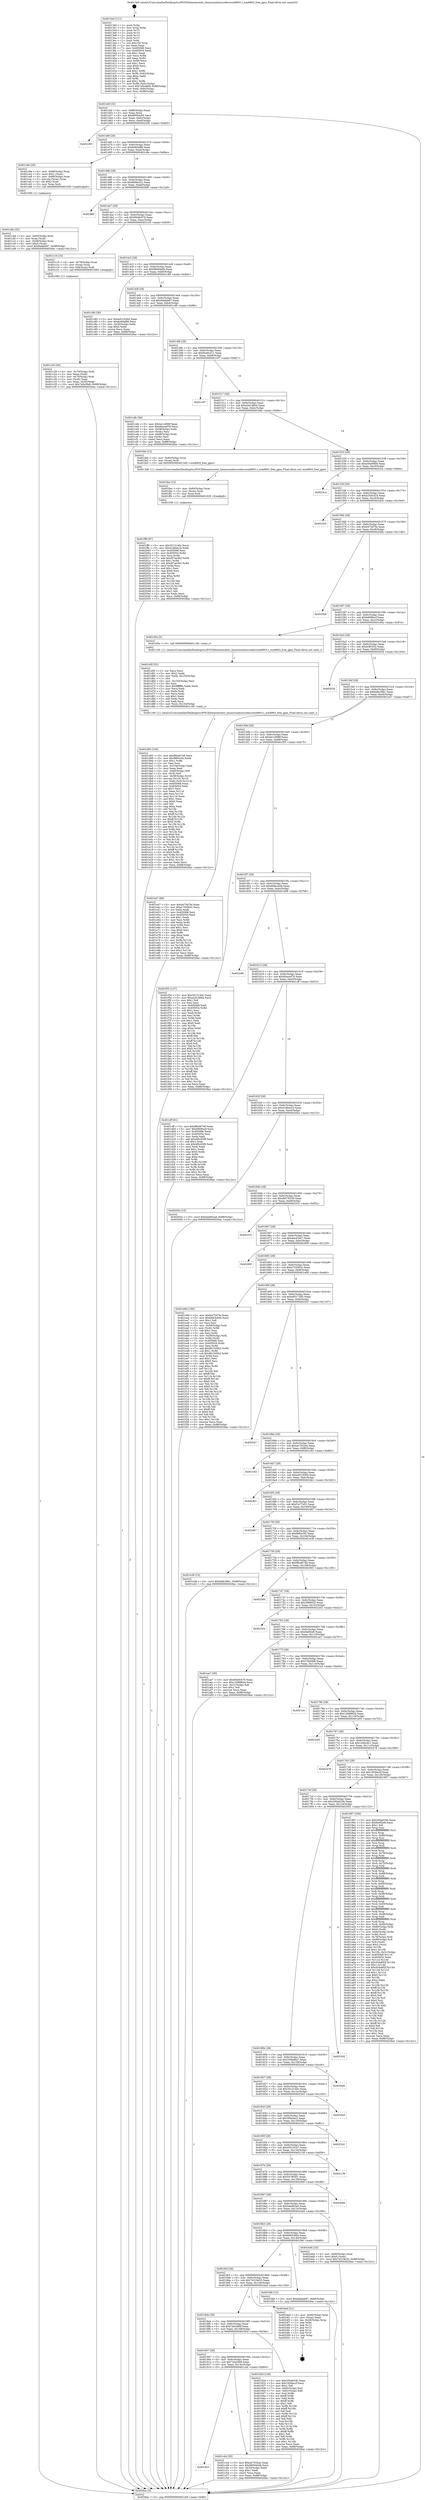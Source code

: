 digraph "0x4013e0" {
  label = "0x4013e0 (/mnt/c/Users/mathe/Desktop/tcc/POCII/binaries/extr_linuxsoundsoccodecswm8903.c_wm8903_free_gpio_Final-ollvm.out::main(0))"
  labelloc = "t"
  node[shape=record]

  Entry [label="",width=0.3,height=0.3,shape=circle,fillcolor=black,style=filled]
  "0x40144f" [label="{
     0x40144f [32]\l
     | [instrs]\l
     &nbsp;&nbsp;0x40144f \<+6\>: mov -0x88(%rbp),%eax\l
     &nbsp;&nbsp;0x401455 \<+2\>: mov %eax,%ecx\l
     &nbsp;&nbsp;0x401457 \<+6\>: sub $0x86954c65,%ecx\l
     &nbsp;&nbsp;0x40145d \<+6\>: mov %eax,-0x9c(%rbp)\l
     &nbsp;&nbsp;0x401463 \<+6\>: mov %ecx,-0xa0(%rbp)\l
     &nbsp;&nbsp;0x401469 \<+6\>: je 0000000000402295 \<main+0xeb5\>\l
  }"]
  "0x402295" [label="{
     0x402295\l
  }", style=dashed]
  "0x40146f" [label="{
     0x40146f [28]\l
     | [instrs]\l
     &nbsp;&nbsp;0x40146f \<+5\>: jmp 0000000000401474 \<main+0x94\>\l
     &nbsp;&nbsp;0x401474 \<+6\>: mov -0x9c(%rbp),%eax\l
     &nbsp;&nbsp;0x40147a \<+5\>: sub $0x8c60af88,%eax\l
     &nbsp;&nbsp;0x40147f \<+6\>: mov %eax,-0xa4(%rbp)\l
     &nbsp;&nbsp;0x401485 \<+6\>: je 0000000000401c9e \<main+0x8be\>\l
  }"]
  Exit [label="",width=0.3,height=0.3,shape=circle,fillcolor=black,style=filled,peripheries=2]
  "0x401c9e" [label="{
     0x401c9e [29]\l
     | [instrs]\l
     &nbsp;&nbsp;0x401c9e \<+4\>: mov -0x68(%rbp),%rax\l
     &nbsp;&nbsp;0x401ca2 \<+6\>: movl $0x1,(%rax)\l
     &nbsp;&nbsp;0x401ca8 \<+4\>: mov -0x68(%rbp),%rax\l
     &nbsp;&nbsp;0x401cac \<+3\>: movslq (%rax),%rax\l
     &nbsp;&nbsp;0x401caf \<+4\>: shl $0x2,%rax\l
     &nbsp;&nbsp;0x401cb3 \<+3\>: mov %rax,%rdi\l
     &nbsp;&nbsp;0x401cb6 \<+5\>: call 0000000000401050 \<malloc@plt\>\l
     | [calls]\l
     &nbsp;&nbsp;0x401050 \{1\} (unknown)\l
  }"]
  "0x40148b" [label="{
     0x40148b [28]\l
     | [instrs]\l
     &nbsp;&nbsp;0x40148b \<+5\>: jmp 0000000000401490 \<main+0xb0\>\l
     &nbsp;&nbsp;0x401490 \<+6\>: mov -0x9c(%rbp),%eax\l
     &nbsp;&nbsp;0x401496 \<+5\>: sub $0x8fd9a3c2,%eax\l
     &nbsp;&nbsp;0x40149b \<+6\>: mov %eax,-0xa8(%rbp)\l
     &nbsp;&nbsp;0x4014a1 \<+6\>: je 000000000040268f \<main+0x12af\>\l
  }"]
  "0x401ff9" [label="{
     0x401ff9 [97]\l
     | [instrs]\l
     &nbsp;&nbsp;0x401ff9 \<+5\>: mov $0x3513140c,%ecx\l
     &nbsp;&nbsp;0x401ffe \<+5\>: mov $0xd1d6ee1b,%edx\l
     &nbsp;&nbsp;0x402003 \<+7\>: mov 0x405068,%esi\l
     &nbsp;&nbsp;0x40200a \<+8\>: mov 0x405054,%r8d\l
     &nbsp;&nbsp;0x402012 \<+3\>: mov %esi,%r9d\l
     &nbsp;&nbsp;0x402015 \<+7\>: add $0x4f7ae3b2,%r9d\l
     &nbsp;&nbsp;0x40201c \<+4\>: sub $0x1,%r9d\l
     &nbsp;&nbsp;0x402020 \<+7\>: sub $0x4f7ae3b2,%r9d\l
     &nbsp;&nbsp;0x402027 \<+4\>: imul %r9d,%esi\l
     &nbsp;&nbsp;0x40202b \<+3\>: and $0x1,%esi\l
     &nbsp;&nbsp;0x40202e \<+3\>: cmp $0x0,%esi\l
     &nbsp;&nbsp;0x402031 \<+4\>: sete %r10b\l
     &nbsp;&nbsp;0x402035 \<+4\>: cmp $0xa,%r8d\l
     &nbsp;&nbsp;0x402039 \<+4\>: setl %r11b\l
     &nbsp;&nbsp;0x40203d \<+3\>: mov %r10b,%bl\l
     &nbsp;&nbsp;0x402040 \<+3\>: and %r11b,%bl\l
     &nbsp;&nbsp;0x402043 \<+3\>: xor %r11b,%r10b\l
     &nbsp;&nbsp;0x402046 \<+3\>: or %r10b,%bl\l
     &nbsp;&nbsp;0x402049 \<+3\>: test $0x1,%bl\l
     &nbsp;&nbsp;0x40204c \<+3\>: cmovne %edx,%ecx\l
     &nbsp;&nbsp;0x40204f \<+6\>: mov %ecx,-0x88(%rbp)\l
     &nbsp;&nbsp;0x402055 \<+5\>: jmp 00000000004026ac \<main+0x12cc\>\l
  }"]
  "0x40268f" [label="{
     0x40268f\l
  }", style=dashed]
  "0x4014a7" [label="{
     0x4014a7 [28]\l
     | [instrs]\l
     &nbsp;&nbsp;0x4014a7 \<+5\>: jmp 00000000004014ac \<main+0xcc\>\l
     &nbsp;&nbsp;0x4014ac \<+6\>: mov -0x9c(%rbp),%eax\l
     &nbsp;&nbsp;0x4014b2 \<+5\>: sub $0x95e9c670,%eax\l
     &nbsp;&nbsp;0x4014b7 \<+6\>: mov %eax,-0xac(%rbp)\l
     &nbsp;&nbsp;0x4014bd \<+6\>: je 0000000000401c16 \<main+0x836\>\l
  }"]
  "0x401fea" [label="{
     0x401fea [15]\l
     | [instrs]\l
     &nbsp;&nbsp;0x401fea \<+4\>: mov -0x60(%rbp),%rax\l
     &nbsp;&nbsp;0x401fee \<+3\>: mov (%rax),%rax\l
     &nbsp;&nbsp;0x401ff1 \<+3\>: mov %rax,%rdi\l
     &nbsp;&nbsp;0x401ff4 \<+5\>: call 0000000000401030 \<free@plt\>\l
     | [calls]\l
     &nbsp;&nbsp;0x401030 \{1\} (unknown)\l
  }"]
  "0x401c16" [label="{
     0x401c16 [16]\l
     | [instrs]\l
     &nbsp;&nbsp;0x401c16 \<+4\>: mov -0x78(%rbp),%rax\l
     &nbsp;&nbsp;0x401c1a \<+3\>: mov (%rax),%rax\l
     &nbsp;&nbsp;0x401c1d \<+4\>: mov 0x8(%rax),%rdi\l
     &nbsp;&nbsp;0x401c21 \<+5\>: call 0000000000401060 \<atoi@plt\>\l
     | [calls]\l
     &nbsp;&nbsp;0x401060 \{1\} (unknown)\l
  }"]
  "0x4014c3" [label="{
     0x4014c3 [28]\l
     | [instrs]\l
     &nbsp;&nbsp;0x4014c3 \<+5\>: jmp 00000000004014c8 \<main+0xe8\>\l
     &nbsp;&nbsp;0x4014c8 \<+6\>: mov -0x9c(%rbp),%eax\l
     &nbsp;&nbsp;0x4014ce \<+5\>: sub $0x96004a0b,%eax\l
     &nbsp;&nbsp;0x4014d3 \<+6\>: mov %eax,-0xb0(%rbp)\l
     &nbsp;&nbsp;0x4014d9 \<+6\>: je 0000000000401c80 \<main+0x8a0\>\l
  }"]
  "0x401d93" [label="{
     0x401d93 [165]\l
     | [instrs]\l
     &nbsp;&nbsp;0x401d93 \<+5\>: mov $0xf8b48748,%ecx\l
     &nbsp;&nbsp;0x401d98 \<+5\>: mov $0xf890c5fc,%edx\l
     &nbsp;&nbsp;0x401d9d \<+3\>: mov $0x1,%r8b\l
     &nbsp;&nbsp;0x401da0 \<+2\>: xor %esi,%esi\l
     &nbsp;&nbsp;0x401da2 \<+6\>: mov -0x154(%rbp),%edi\l
     &nbsp;&nbsp;0x401da8 \<+3\>: imul %eax,%edi\l
     &nbsp;&nbsp;0x401dab \<+4\>: mov -0x60(%rbp),%r9\l
     &nbsp;&nbsp;0x401daf \<+3\>: mov (%r9),%r9\l
     &nbsp;&nbsp;0x401db2 \<+4\>: mov -0x58(%rbp),%r10\l
     &nbsp;&nbsp;0x401db6 \<+3\>: movslq (%r10),%r10\l
     &nbsp;&nbsp;0x401db9 \<+4\>: mov %edi,(%r9,%r10,4)\l
     &nbsp;&nbsp;0x401dbd \<+7\>: mov 0x405068,%eax\l
     &nbsp;&nbsp;0x401dc4 \<+7\>: mov 0x405054,%edi\l
     &nbsp;&nbsp;0x401dcb \<+3\>: sub $0x1,%esi\l
     &nbsp;&nbsp;0x401dce \<+3\>: mov %eax,%r11d\l
     &nbsp;&nbsp;0x401dd1 \<+3\>: add %esi,%r11d\l
     &nbsp;&nbsp;0x401dd4 \<+4\>: imul %r11d,%eax\l
     &nbsp;&nbsp;0x401dd8 \<+3\>: and $0x1,%eax\l
     &nbsp;&nbsp;0x401ddb \<+3\>: cmp $0x0,%eax\l
     &nbsp;&nbsp;0x401dde \<+3\>: sete %bl\l
     &nbsp;&nbsp;0x401de1 \<+3\>: cmp $0xa,%edi\l
     &nbsp;&nbsp;0x401de4 \<+4\>: setl %r14b\l
     &nbsp;&nbsp;0x401de8 \<+3\>: mov %bl,%r15b\l
     &nbsp;&nbsp;0x401deb \<+4\>: xor $0xff,%r15b\l
     &nbsp;&nbsp;0x401def \<+3\>: mov %r14b,%r12b\l
     &nbsp;&nbsp;0x401df2 \<+4\>: xor $0xff,%r12b\l
     &nbsp;&nbsp;0x401df6 \<+4\>: xor $0x0,%r8b\l
     &nbsp;&nbsp;0x401dfa \<+3\>: mov %r15b,%r13b\l
     &nbsp;&nbsp;0x401dfd \<+4\>: and $0x0,%r13b\l
     &nbsp;&nbsp;0x401e01 \<+3\>: and %r8b,%bl\l
     &nbsp;&nbsp;0x401e04 \<+3\>: mov %r12b,%al\l
     &nbsp;&nbsp;0x401e07 \<+2\>: and $0x0,%al\l
     &nbsp;&nbsp;0x401e09 \<+3\>: and %r8b,%r14b\l
     &nbsp;&nbsp;0x401e0c \<+3\>: or %bl,%r13b\l
     &nbsp;&nbsp;0x401e0f \<+3\>: or %r14b,%al\l
     &nbsp;&nbsp;0x401e12 \<+3\>: xor %al,%r13b\l
     &nbsp;&nbsp;0x401e15 \<+3\>: or %r12b,%r15b\l
     &nbsp;&nbsp;0x401e18 \<+4\>: xor $0xff,%r15b\l
     &nbsp;&nbsp;0x401e1c \<+4\>: or $0x0,%r8b\l
     &nbsp;&nbsp;0x401e20 \<+3\>: and %r8b,%r15b\l
     &nbsp;&nbsp;0x401e23 \<+3\>: or %r15b,%r13b\l
     &nbsp;&nbsp;0x401e26 \<+4\>: test $0x1,%r13b\l
     &nbsp;&nbsp;0x401e2a \<+3\>: cmovne %edx,%ecx\l
     &nbsp;&nbsp;0x401e2d \<+6\>: mov %ecx,-0x88(%rbp)\l
     &nbsp;&nbsp;0x401e33 \<+5\>: jmp 00000000004026ac \<main+0x12cc\>\l
  }"]
  "0x401c80" [label="{
     0x401c80 [30]\l
     | [instrs]\l
     &nbsp;&nbsp;0x401c80 \<+5\>: mov $0xed31936d,%eax\l
     &nbsp;&nbsp;0x401c85 \<+5\>: mov $0x8c60af88,%ecx\l
     &nbsp;&nbsp;0x401c8a \<+3\>: mov -0x30(%rbp),%edx\l
     &nbsp;&nbsp;0x401c8d \<+3\>: cmp $0x0,%edx\l
     &nbsp;&nbsp;0x401c90 \<+3\>: cmove %ecx,%eax\l
     &nbsp;&nbsp;0x401c93 \<+6\>: mov %eax,-0x88(%rbp)\l
     &nbsp;&nbsp;0x401c99 \<+5\>: jmp 00000000004026ac \<main+0x12cc\>\l
  }"]
  "0x4014df" [label="{
     0x4014df [28]\l
     | [instrs]\l
     &nbsp;&nbsp;0x4014df \<+5\>: jmp 00000000004014e4 \<main+0x104\>\l
     &nbsp;&nbsp;0x4014e4 \<+6\>: mov -0x9c(%rbp),%eax\l
     &nbsp;&nbsp;0x4014ea \<+5\>: sub $0x9afabb87,%eax\l
     &nbsp;&nbsp;0x4014ef \<+6\>: mov %eax,-0xb4(%rbp)\l
     &nbsp;&nbsp;0x4014f5 \<+6\>: je 0000000000401cdb \<main+0x8fb\>\l
  }"]
  "0x401d5f" [label="{
     0x401d5f [52]\l
     | [instrs]\l
     &nbsp;&nbsp;0x401d5f \<+2\>: xor %ecx,%ecx\l
     &nbsp;&nbsp;0x401d61 \<+5\>: mov $0x2,%edx\l
     &nbsp;&nbsp;0x401d66 \<+6\>: mov %edx,-0x150(%rbp)\l
     &nbsp;&nbsp;0x401d6c \<+1\>: cltd\l
     &nbsp;&nbsp;0x401d6d \<+6\>: mov -0x150(%rbp),%esi\l
     &nbsp;&nbsp;0x401d73 \<+2\>: idiv %esi\l
     &nbsp;&nbsp;0x401d75 \<+6\>: imul $0xfffffffe,%edx,%edx\l
     &nbsp;&nbsp;0x401d7b \<+2\>: mov %ecx,%edi\l
     &nbsp;&nbsp;0x401d7d \<+2\>: sub %edx,%edi\l
     &nbsp;&nbsp;0x401d7f \<+2\>: mov %ecx,%edx\l
     &nbsp;&nbsp;0x401d81 \<+3\>: sub $0x1,%edx\l
     &nbsp;&nbsp;0x401d84 \<+2\>: add %edx,%edi\l
     &nbsp;&nbsp;0x401d86 \<+2\>: sub %edi,%ecx\l
     &nbsp;&nbsp;0x401d88 \<+6\>: mov %ecx,-0x154(%rbp)\l
     &nbsp;&nbsp;0x401d8e \<+5\>: call 0000000000401160 \<next_i\>\l
     | [calls]\l
     &nbsp;&nbsp;0x401160 \{1\} (/mnt/c/Users/mathe/Desktop/tcc/POCII/binaries/extr_linuxsoundsoccodecswm8903.c_wm8903_free_gpio_Final-ollvm.out::next_i)\l
  }"]
  "0x401cdb" [label="{
     0x401cdb [36]\l
     | [instrs]\l
     &nbsp;&nbsp;0x401cdb \<+5\>: mov $0xbe1c898f,%eax\l
     &nbsp;&nbsp;0x401ce0 \<+5\>: mov $0xd0aced76,%ecx\l
     &nbsp;&nbsp;0x401ce5 \<+4\>: mov -0x58(%rbp),%rdx\l
     &nbsp;&nbsp;0x401ce9 \<+2\>: mov (%rdx),%esi\l
     &nbsp;&nbsp;0x401ceb \<+4\>: mov -0x68(%rbp),%rdx\l
     &nbsp;&nbsp;0x401cef \<+2\>: cmp (%rdx),%esi\l
     &nbsp;&nbsp;0x401cf1 \<+3\>: cmovl %ecx,%eax\l
     &nbsp;&nbsp;0x401cf4 \<+6\>: mov %eax,-0x88(%rbp)\l
     &nbsp;&nbsp;0x401cfa \<+5\>: jmp 00000000004026ac \<main+0x12cc\>\l
  }"]
  "0x4014fb" [label="{
     0x4014fb [28]\l
     | [instrs]\l
     &nbsp;&nbsp;0x4014fb \<+5\>: jmp 0000000000401500 \<main+0x120\>\l
     &nbsp;&nbsp;0x401500 \<+6\>: mov -0x9c(%rbp),%eax\l
     &nbsp;&nbsp;0x401506 \<+5\>: sub $0x9ce9c311,%eax\l
     &nbsp;&nbsp;0x40150b \<+6\>: mov %eax,-0xb8(%rbp)\l
     &nbsp;&nbsp;0x401511 \<+6\>: je 0000000000401c07 \<main+0x827\>\l
  }"]
  "0x401cbb" [label="{
     0x401cbb [32]\l
     | [instrs]\l
     &nbsp;&nbsp;0x401cbb \<+4\>: mov -0x60(%rbp),%rdi\l
     &nbsp;&nbsp;0x401cbf \<+3\>: mov %rax,(%rdi)\l
     &nbsp;&nbsp;0x401cc2 \<+4\>: mov -0x58(%rbp),%rax\l
     &nbsp;&nbsp;0x401cc6 \<+6\>: movl $0x0,(%rax)\l
     &nbsp;&nbsp;0x401ccc \<+10\>: movl $0x9afabb87,-0x88(%rbp)\l
     &nbsp;&nbsp;0x401cd6 \<+5\>: jmp 00000000004026ac \<main+0x12cc\>\l
  }"]
  "0x401c07" [label="{
     0x401c07\l
  }", style=dashed]
  "0x401517" [label="{
     0x401517 [28]\l
     | [instrs]\l
     &nbsp;&nbsp;0x401517 \<+5\>: jmp 000000000040151c \<main+0x13c\>\l
     &nbsp;&nbsp;0x40151c \<+6\>: mov -0x9c(%rbp),%eax\l
     &nbsp;&nbsp;0x401522 \<+5\>: sub $0xa2d14664,%eax\l
     &nbsp;&nbsp;0x401527 \<+6\>: mov %eax,-0xbc(%rbp)\l
     &nbsp;&nbsp;0x40152d \<+6\>: je 0000000000401fde \<main+0xbfe\>\l
  }"]
  "0x401923" [label="{
     0x401923\l
  }", style=dashed]
  "0x401fde" [label="{
     0x401fde [12]\l
     | [instrs]\l
     &nbsp;&nbsp;0x401fde \<+4\>: mov -0x60(%rbp),%rax\l
     &nbsp;&nbsp;0x401fe2 \<+3\>: mov (%rax),%rdi\l
     &nbsp;&nbsp;0x401fe5 \<+5\>: call 00000000004013d0 \<wm8903_free_gpio\>\l
     | [calls]\l
     &nbsp;&nbsp;0x4013d0 \{1\} (/mnt/c/Users/mathe/Desktop/tcc/POCII/binaries/extr_linuxsoundsoccodecswm8903.c_wm8903_free_gpio_Final-ollvm.out::wm8903_free_gpio)\l
  }"]
  "0x401533" [label="{
     0x401533 [28]\l
     | [instrs]\l
     &nbsp;&nbsp;0x401533 \<+5\>: jmp 0000000000401538 \<main+0x158\>\l
     &nbsp;&nbsp;0x401538 \<+6\>: mov -0x9c(%rbp),%eax\l
     &nbsp;&nbsp;0x40153e \<+5\>: sub $0xa56e89b6,%eax\l
     &nbsp;&nbsp;0x401543 \<+6\>: mov %eax,-0xc0(%rbp)\l
     &nbsp;&nbsp;0x401549 \<+6\>: je 00000000004023ca \<main+0xfea\>\l
  }"]
  "0x401c44" [label="{
     0x401c44 [30]\l
     | [instrs]\l
     &nbsp;&nbsp;0x401c44 \<+5\>: mov $0xea7032ee,%eax\l
     &nbsp;&nbsp;0x401c49 \<+5\>: mov $0x96004a0b,%ecx\l
     &nbsp;&nbsp;0x401c4e \<+3\>: mov -0x30(%rbp),%edx\l
     &nbsp;&nbsp;0x401c51 \<+3\>: cmp $0x1,%edx\l
     &nbsp;&nbsp;0x401c54 \<+3\>: cmovl %ecx,%eax\l
     &nbsp;&nbsp;0x401c57 \<+6\>: mov %eax,-0x88(%rbp)\l
     &nbsp;&nbsp;0x401c5d \<+5\>: jmp 00000000004026ac \<main+0x12cc\>\l
  }"]
  "0x4023ca" [label="{
     0x4023ca\l
  }", style=dashed]
  "0x40154f" [label="{
     0x40154f [28]\l
     | [instrs]\l
     &nbsp;&nbsp;0x40154f \<+5\>: jmp 0000000000401554 \<main+0x174\>\l
     &nbsp;&nbsp;0x401554 \<+6\>: mov -0x9c(%rbp),%eax\l
     &nbsp;&nbsp;0x40155a \<+5\>: sub $0xb25dc424,%eax\l
     &nbsp;&nbsp;0x40155f \<+6\>: mov %eax,-0xc4(%rbp)\l
     &nbsp;&nbsp;0x401565 \<+6\>: je 00000000004024c0 \<main+0x10e0\>\l
  }"]
  "0x401c26" [label="{
     0x401c26 [30]\l
     | [instrs]\l
     &nbsp;&nbsp;0x401c26 \<+4\>: mov -0x70(%rbp),%rdi\l
     &nbsp;&nbsp;0x401c2a \<+2\>: mov %eax,(%rdi)\l
     &nbsp;&nbsp;0x401c2c \<+4\>: mov -0x70(%rbp),%rdi\l
     &nbsp;&nbsp;0x401c30 \<+2\>: mov (%rdi),%eax\l
     &nbsp;&nbsp;0x401c32 \<+3\>: mov %eax,-0x30(%rbp)\l
     &nbsp;&nbsp;0x401c35 \<+10\>: movl $0x7a5e5fe8,-0x88(%rbp)\l
     &nbsp;&nbsp;0x401c3f \<+5\>: jmp 00000000004026ac \<main+0x12cc\>\l
  }"]
  "0x4024c0" [label="{
     0x4024c0\l
  }", style=dashed]
  "0x40156b" [label="{
     0x40156b [28]\l
     | [instrs]\l
     &nbsp;&nbsp;0x40156b \<+5\>: jmp 0000000000401570 \<main+0x190\>\l
     &nbsp;&nbsp;0x401570 \<+6\>: mov -0x9c(%rbp),%eax\l
     &nbsp;&nbsp;0x401576 \<+5\>: sub $0xb475d7fa,%eax\l
     &nbsp;&nbsp;0x40157b \<+6\>: mov %eax,-0xc8(%rbp)\l
     &nbsp;&nbsp;0x401581 \<+6\>: je 00000000004025bb \<main+0x11db\>\l
  }"]
  "0x4013e0" [label="{
     0x4013e0 [111]\l
     | [instrs]\l
     &nbsp;&nbsp;0x4013e0 \<+1\>: push %rbp\l
     &nbsp;&nbsp;0x4013e1 \<+3\>: mov %rsp,%rbp\l
     &nbsp;&nbsp;0x4013e4 \<+2\>: push %r15\l
     &nbsp;&nbsp;0x4013e6 \<+2\>: push %r14\l
     &nbsp;&nbsp;0x4013e8 \<+2\>: push %r13\l
     &nbsp;&nbsp;0x4013ea \<+2\>: push %r12\l
     &nbsp;&nbsp;0x4013ec \<+1\>: push %rbx\l
     &nbsp;&nbsp;0x4013ed \<+7\>: sub $0x158,%rsp\l
     &nbsp;&nbsp;0x4013f4 \<+2\>: xor %eax,%eax\l
     &nbsp;&nbsp;0x4013f6 \<+7\>: mov 0x405068,%ecx\l
     &nbsp;&nbsp;0x4013fd \<+7\>: mov 0x405054,%edx\l
     &nbsp;&nbsp;0x401404 \<+3\>: sub $0x1,%eax\l
     &nbsp;&nbsp;0x401407 \<+3\>: mov %ecx,%r8d\l
     &nbsp;&nbsp;0x40140a \<+3\>: add %eax,%r8d\l
     &nbsp;&nbsp;0x40140d \<+4\>: imul %r8d,%ecx\l
     &nbsp;&nbsp;0x401411 \<+3\>: and $0x1,%ecx\l
     &nbsp;&nbsp;0x401414 \<+3\>: cmp $0x0,%ecx\l
     &nbsp;&nbsp;0x401417 \<+4\>: sete %r9b\l
     &nbsp;&nbsp;0x40141b \<+4\>: and $0x1,%r9b\l
     &nbsp;&nbsp;0x40141f \<+7\>: mov %r9b,-0x82(%rbp)\l
     &nbsp;&nbsp;0x401426 \<+3\>: cmp $0xa,%edx\l
     &nbsp;&nbsp;0x401429 \<+4\>: setl %r9b\l
     &nbsp;&nbsp;0x40142d \<+4\>: and $0x1,%r9b\l
     &nbsp;&nbsp;0x401431 \<+7\>: mov %r9b,-0x81(%rbp)\l
     &nbsp;&nbsp;0x401438 \<+10\>: movl $0x7a0cdd0f,-0x88(%rbp)\l
     &nbsp;&nbsp;0x401442 \<+6\>: mov %edi,-0x8c(%rbp)\l
     &nbsp;&nbsp;0x401448 \<+7\>: mov %rsi,-0x98(%rbp)\l
  }"]
  "0x4025bb" [label="{
     0x4025bb\l
  }", style=dashed]
  "0x401587" [label="{
     0x401587 [28]\l
     | [instrs]\l
     &nbsp;&nbsp;0x401587 \<+5\>: jmp 000000000040158c \<main+0x1ac\>\l
     &nbsp;&nbsp;0x40158c \<+6\>: mov -0x9c(%rbp),%eax\l
     &nbsp;&nbsp;0x401592 \<+5\>: sub $0xb66f6acf,%eax\l
     &nbsp;&nbsp;0x401597 \<+6\>: mov %eax,-0xcc(%rbp)\l
     &nbsp;&nbsp;0x40159d \<+6\>: je 0000000000401d5a \<main+0x97a\>\l
  }"]
  "0x4026ac" [label="{
     0x4026ac [5]\l
     | [instrs]\l
     &nbsp;&nbsp;0x4026ac \<+5\>: jmp 000000000040144f \<main+0x6f\>\l
  }"]
  "0x401d5a" [label="{
     0x401d5a [5]\l
     | [instrs]\l
     &nbsp;&nbsp;0x401d5a \<+5\>: call 0000000000401160 \<next_i\>\l
     | [calls]\l
     &nbsp;&nbsp;0x401160 \{1\} (/mnt/c/Users/mathe/Desktop/tcc/POCII/binaries/extr_linuxsoundsoccodecswm8903.c_wm8903_free_gpio_Final-ollvm.out::next_i)\l
  }"]
  "0x4015a3" [label="{
     0x4015a3 [28]\l
     | [instrs]\l
     &nbsp;&nbsp;0x4015a3 \<+5\>: jmp 00000000004015a8 \<main+0x1c8\>\l
     &nbsp;&nbsp;0x4015a8 \<+6\>: mov -0x9c(%rbp),%eax\l
     &nbsp;&nbsp;0x4015ae \<+5\>: sub $0xbcff1932,%eax\l
     &nbsp;&nbsp;0x4015b3 \<+6\>: mov %eax,-0xd0(%rbp)\l
     &nbsp;&nbsp;0x4015b9 \<+6\>: je 0000000000402634 \<main+0x1254\>\l
  }"]
  "0x401907" [label="{
     0x401907 [28]\l
     | [instrs]\l
     &nbsp;&nbsp;0x401907 \<+5\>: jmp 000000000040190c \<main+0x52c\>\l
     &nbsp;&nbsp;0x40190c \<+6\>: mov -0x9c(%rbp),%eax\l
     &nbsp;&nbsp;0x401912 \<+5\>: sub $0x7a5e5fe8,%eax\l
     &nbsp;&nbsp;0x401917 \<+6\>: mov %eax,-0x14c(%rbp)\l
     &nbsp;&nbsp;0x40191d \<+6\>: je 0000000000401c44 \<main+0x864\>\l
  }"]
  "0x402634" [label="{
     0x402634\l
  }", style=dashed]
  "0x4015bf" [label="{
     0x4015bf [28]\l
     | [instrs]\l
     &nbsp;&nbsp;0x4015bf \<+5\>: jmp 00000000004015c4 \<main+0x1e4\>\l
     &nbsp;&nbsp;0x4015c4 \<+6\>: mov -0x9c(%rbp),%eax\l
     &nbsp;&nbsp;0x4015ca \<+5\>: sub $0xbdfe39b1,%eax\l
     &nbsp;&nbsp;0x4015cf \<+6\>: mov %eax,-0xd4(%rbp)\l
     &nbsp;&nbsp;0x4015d5 \<+6\>: je 0000000000401e47 \<main+0xa67\>\l
  }"]
  "0x40192d" [label="{
     0x40192d [106]\l
     | [instrs]\l
     &nbsp;&nbsp;0x40192d \<+5\>: mov $0x200a633b,%eax\l
     &nbsp;&nbsp;0x401932 \<+5\>: mov $0x1830eccf,%ecx\l
     &nbsp;&nbsp;0x401937 \<+2\>: mov $0x1,%dl\l
     &nbsp;&nbsp;0x401939 \<+7\>: mov -0x82(%rbp),%sil\l
     &nbsp;&nbsp;0x401940 \<+7\>: mov -0x81(%rbp),%dil\l
     &nbsp;&nbsp;0x401947 \<+3\>: mov %sil,%r8b\l
     &nbsp;&nbsp;0x40194a \<+4\>: xor $0xff,%r8b\l
     &nbsp;&nbsp;0x40194e \<+3\>: mov %dil,%r9b\l
     &nbsp;&nbsp;0x401951 \<+4\>: xor $0xff,%r9b\l
     &nbsp;&nbsp;0x401955 \<+3\>: xor $0x1,%dl\l
     &nbsp;&nbsp;0x401958 \<+3\>: mov %r8b,%r10b\l
     &nbsp;&nbsp;0x40195b \<+4\>: and $0xff,%r10b\l
     &nbsp;&nbsp;0x40195f \<+3\>: and %dl,%sil\l
     &nbsp;&nbsp;0x401962 \<+3\>: mov %r9b,%r11b\l
     &nbsp;&nbsp;0x401965 \<+4\>: and $0xff,%r11b\l
     &nbsp;&nbsp;0x401969 \<+3\>: and %dl,%dil\l
     &nbsp;&nbsp;0x40196c \<+3\>: or %sil,%r10b\l
     &nbsp;&nbsp;0x40196f \<+3\>: or %dil,%r11b\l
     &nbsp;&nbsp;0x401972 \<+3\>: xor %r11b,%r10b\l
     &nbsp;&nbsp;0x401975 \<+3\>: or %r9b,%r8b\l
     &nbsp;&nbsp;0x401978 \<+4\>: xor $0xff,%r8b\l
     &nbsp;&nbsp;0x40197c \<+3\>: or $0x1,%dl\l
     &nbsp;&nbsp;0x40197f \<+3\>: and %dl,%r8b\l
     &nbsp;&nbsp;0x401982 \<+3\>: or %r8b,%r10b\l
     &nbsp;&nbsp;0x401985 \<+4\>: test $0x1,%r10b\l
     &nbsp;&nbsp;0x401989 \<+3\>: cmovne %ecx,%eax\l
     &nbsp;&nbsp;0x40198c \<+6\>: mov %eax,-0x88(%rbp)\l
     &nbsp;&nbsp;0x401992 \<+5\>: jmp 00000000004026ac \<main+0x12cc\>\l
  }"]
  "0x401e47" [label="{
     0x401e47 [86]\l
     | [instrs]\l
     &nbsp;&nbsp;0x401e47 \<+5\>: mov $0xb475d7fa,%eax\l
     &nbsp;&nbsp;0x401e4c \<+5\>: mov $0xe732063c,%ecx\l
     &nbsp;&nbsp;0x401e51 \<+2\>: xor %edx,%edx\l
     &nbsp;&nbsp;0x401e53 \<+7\>: mov 0x405068,%esi\l
     &nbsp;&nbsp;0x401e5a \<+7\>: mov 0x405054,%edi\l
     &nbsp;&nbsp;0x401e61 \<+3\>: sub $0x1,%edx\l
     &nbsp;&nbsp;0x401e64 \<+3\>: mov %esi,%r8d\l
     &nbsp;&nbsp;0x401e67 \<+3\>: add %edx,%r8d\l
     &nbsp;&nbsp;0x401e6a \<+4\>: imul %r8d,%esi\l
     &nbsp;&nbsp;0x401e6e \<+3\>: and $0x1,%esi\l
     &nbsp;&nbsp;0x401e71 \<+3\>: cmp $0x0,%esi\l
     &nbsp;&nbsp;0x401e74 \<+4\>: sete %r9b\l
     &nbsp;&nbsp;0x401e78 \<+3\>: cmp $0xa,%edi\l
     &nbsp;&nbsp;0x401e7b \<+4\>: setl %r10b\l
     &nbsp;&nbsp;0x401e7f \<+3\>: mov %r9b,%r11b\l
     &nbsp;&nbsp;0x401e82 \<+3\>: and %r10b,%r11b\l
     &nbsp;&nbsp;0x401e85 \<+3\>: xor %r10b,%r9b\l
     &nbsp;&nbsp;0x401e88 \<+3\>: or %r9b,%r11b\l
     &nbsp;&nbsp;0x401e8b \<+4\>: test $0x1,%r11b\l
     &nbsp;&nbsp;0x401e8f \<+3\>: cmovne %ecx,%eax\l
     &nbsp;&nbsp;0x401e92 \<+6\>: mov %eax,-0x88(%rbp)\l
     &nbsp;&nbsp;0x401e98 \<+5\>: jmp 00000000004026ac \<main+0x12cc\>\l
  }"]
  "0x4015db" [label="{
     0x4015db [28]\l
     | [instrs]\l
     &nbsp;&nbsp;0x4015db \<+5\>: jmp 00000000004015e0 \<main+0x200\>\l
     &nbsp;&nbsp;0x4015e0 \<+6\>: mov -0x9c(%rbp),%eax\l
     &nbsp;&nbsp;0x4015e6 \<+5\>: sub $0xbe1c898f,%eax\l
     &nbsp;&nbsp;0x4015eb \<+6\>: mov %eax,-0xd8(%rbp)\l
     &nbsp;&nbsp;0x4015f1 \<+6\>: je 0000000000401f55 \<main+0xb75\>\l
  }"]
  "0x4018eb" [label="{
     0x4018eb [28]\l
     | [instrs]\l
     &nbsp;&nbsp;0x4018eb \<+5\>: jmp 00000000004018f0 \<main+0x510\>\l
     &nbsp;&nbsp;0x4018f0 \<+6\>: mov -0x9c(%rbp),%eax\l
     &nbsp;&nbsp;0x4018f6 \<+5\>: sub $0x7a0cdd0f,%eax\l
     &nbsp;&nbsp;0x4018fb \<+6\>: mov %eax,-0x148(%rbp)\l
     &nbsp;&nbsp;0x401901 \<+6\>: je 000000000040192d \<main+0x54d\>\l
  }"]
  "0x401f55" [label="{
     0x401f55 [137]\l
     | [instrs]\l
     &nbsp;&nbsp;0x401f55 \<+5\>: mov $0x3513140c,%eax\l
     &nbsp;&nbsp;0x401f5a \<+5\>: mov $0xa2d14664,%ecx\l
     &nbsp;&nbsp;0x401f5f \<+2\>: mov $0x1,%dl\l
     &nbsp;&nbsp;0x401f61 \<+2\>: xor %esi,%esi\l
     &nbsp;&nbsp;0x401f63 \<+7\>: mov 0x405068,%edi\l
     &nbsp;&nbsp;0x401f6a \<+8\>: mov 0x405054,%r8d\l
     &nbsp;&nbsp;0x401f72 \<+3\>: sub $0x1,%esi\l
     &nbsp;&nbsp;0x401f75 \<+3\>: mov %edi,%r9d\l
     &nbsp;&nbsp;0x401f78 \<+3\>: add %esi,%r9d\l
     &nbsp;&nbsp;0x401f7b \<+4\>: imul %r9d,%edi\l
     &nbsp;&nbsp;0x401f7f \<+3\>: and $0x1,%edi\l
     &nbsp;&nbsp;0x401f82 \<+3\>: cmp $0x0,%edi\l
     &nbsp;&nbsp;0x401f85 \<+4\>: sete %r10b\l
     &nbsp;&nbsp;0x401f89 \<+4\>: cmp $0xa,%r8d\l
     &nbsp;&nbsp;0x401f8d \<+4\>: setl %r11b\l
     &nbsp;&nbsp;0x401f91 \<+3\>: mov %r10b,%bl\l
     &nbsp;&nbsp;0x401f94 \<+3\>: xor $0xff,%bl\l
     &nbsp;&nbsp;0x401f97 \<+3\>: mov %r11b,%r14b\l
     &nbsp;&nbsp;0x401f9a \<+4\>: xor $0xff,%r14b\l
     &nbsp;&nbsp;0x401f9e \<+3\>: xor $0x0,%dl\l
     &nbsp;&nbsp;0x401fa1 \<+3\>: mov %bl,%r15b\l
     &nbsp;&nbsp;0x401fa4 \<+4\>: and $0x0,%r15b\l
     &nbsp;&nbsp;0x401fa8 \<+3\>: and %dl,%r10b\l
     &nbsp;&nbsp;0x401fab \<+3\>: mov %r14b,%r12b\l
     &nbsp;&nbsp;0x401fae \<+4\>: and $0x0,%r12b\l
     &nbsp;&nbsp;0x401fb2 \<+3\>: and %dl,%r11b\l
     &nbsp;&nbsp;0x401fb5 \<+3\>: or %r10b,%r15b\l
     &nbsp;&nbsp;0x401fb8 \<+3\>: or %r11b,%r12b\l
     &nbsp;&nbsp;0x401fbb \<+3\>: xor %r12b,%r15b\l
     &nbsp;&nbsp;0x401fbe \<+3\>: or %r14b,%bl\l
     &nbsp;&nbsp;0x401fc1 \<+3\>: xor $0xff,%bl\l
     &nbsp;&nbsp;0x401fc4 \<+3\>: or $0x0,%dl\l
     &nbsp;&nbsp;0x401fc7 \<+2\>: and %dl,%bl\l
     &nbsp;&nbsp;0x401fc9 \<+3\>: or %bl,%r15b\l
     &nbsp;&nbsp;0x401fcc \<+4\>: test $0x1,%r15b\l
     &nbsp;&nbsp;0x401fd0 \<+3\>: cmovne %ecx,%eax\l
     &nbsp;&nbsp;0x401fd3 \<+6\>: mov %eax,-0x88(%rbp)\l
     &nbsp;&nbsp;0x401fd9 \<+5\>: jmp 00000000004026ac \<main+0x12cc\>\l
  }"]
  "0x4015f7" [label="{
     0x4015f7 [28]\l
     | [instrs]\l
     &nbsp;&nbsp;0x4015f7 \<+5\>: jmp 00000000004015fc \<main+0x21c\>\l
     &nbsp;&nbsp;0x4015fc \<+6\>: mov -0x9c(%rbp),%eax\l
     &nbsp;&nbsp;0x401602 \<+5\>: sub $0xd08ecd48,%eax\l
     &nbsp;&nbsp;0x401607 \<+6\>: mov %eax,-0xdc(%rbp)\l
     &nbsp;&nbsp;0x40160d \<+6\>: je 0000000000401b98 \<main+0x7b8\>\l
  }"]
  "0x4024ed" [label="{
     0x4024ed [21]\l
     | [instrs]\l
     &nbsp;&nbsp;0x4024ed \<+4\>: mov -0x80(%rbp),%rax\l
     &nbsp;&nbsp;0x4024f1 \<+2\>: mov (%rax),%eax\l
     &nbsp;&nbsp;0x4024f3 \<+4\>: lea -0x28(%rbp),%rsp\l
     &nbsp;&nbsp;0x4024f7 \<+1\>: pop %rbx\l
     &nbsp;&nbsp;0x4024f8 \<+2\>: pop %r12\l
     &nbsp;&nbsp;0x4024fa \<+2\>: pop %r13\l
     &nbsp;&nbsp;0x4024fc \<+2\>: pop %r14\l
     &nbsp;&nbsp;0x4024fe \<+2\>: pop %r15\l
     &nbsp;&nbsp;0x402500 \<+1\>: pop %rbp\l
     &nbsp;&nbsp;0x402501 \<+1\>: ret\l
  }"]
  "0x401b98" [label="{
     0x401b98\l
  }", style=dashed]
  "0x401613" [label="{
     0x401613 [28]\l
     | [instrs]\l
     &nbsp;&nbsp;0x401613 \<+5\>: jmp 0000000000401618 \<main+0x238\>\l
     &nbsp;&nbsp;0x401618 \<+6\>: mov -0x9c(%rbp),%eax\l
     &nbsp;&nbsp;0x40161e \<+5\>: sub $0xd0aced76,%eax\l
     &nbsp;&nbsp;0x401623 \<+6\>: mov %eax,-0xe0(%rbp)\l
     &nbsp;&nbsp;0x401629 \<+6\>: je 0000000000401cff \<main+0x91f\>\l
  }"]
  "0x4018cf" [label="{
     0x4018cf [28]\l
     | [instrs]\l
     &nbsp;&nbsp;0x4018cf \<+5\>: jmp 00000000004018d4 \<main+0x4f4\>\l
     &nbsp;&nbsp;0x4018d4 \<+6\>: mov -0x9c(%rbp),%eax\l
     &nbsp;&nbsp;0x4018da \<+5\>: sub $0x74319e35,%eax\l
     &nbsp;&nbsp;0x4018df \<+6\>: mov %eax,-0x144(%rbp)\l
     &nbsp;&nbsp;0x4018e5 \<+6\>: je 00000000004024ed \<main+0x110d\>\l
  }"]
  "0x401cff" [label="{
     0x401cff [91]\l
     | [instrs]\l
     &nbsp;&nbsp;0x401cff \<+5\>: mov $0xf8b48748,%eax\l
     &nbsp;&nbsp;0x401d04 \<+5\>: mov $0xb66f6acf,%ecx\l
     &nbsp;&nbsp;0x401d09 \<+7\>: mov 0x405068,%edx\l
     &nbsp;&nbsp;0x401d10 \<+7\>: mov 0x405054,%esi\l
     &nbsp;&nbsp;0x401d17 \<+2\>: mov %edx,%edi\l
     &nbsp;&nbsp;0x401d19 \<+6\>: add $0x4f0c65f8,%edi\l
     &nbsp;&nbsp;0x401d1f \<+3\>: sub $0x1,%edi\l
     &nbsp;&nbsp;0x401d22 \<+6\>: sub $0x4f0c65f8,%edi\l
     &nbsp;&nbsp;0x401d28 \<+3\>: imul %edi,%edx\l
     &nbsp;&nbsp;0x401d2b \<+3\>: and $0x1,%edx\l
     &nbsp;&nbsp;0x401d2e \<+3\>: cmp $0x0,%edx\l
     &nbsp;&nbsp;0x401d31 \<+4\>: sete %r8b\l
     &nbsp;&nbsp;0x401d35 \<+3\>: cmp $0xa,%esi\l
     &nbsp;&nbsp;0x401d38 \<+4\>: setl %r9b\l
     &nbsp;&nbsp;0x401d3c \<+3\>: mov %r8b,%r10b\l
     &nbsp;&nbsp;0x401d3f \<+3\>: and %r9b,%r10b\l
     &nbsp;&nbsp;0x401d42 \<+3\>: xor %r9b,%r8b\l
     &nbsp;&nbsp;0x401d45 \<+3\>: or %r8b,%r10b\l
     &nbsp;&nbsp;0x401d48 \<+4\>: test $0x1,%r10b\l
     &nbsp;&nbsp;0x401d4c \<+3\>: cmovne %ecx,%eax\l
     &nbsp;&nbsp;0x401d4f \<+6\>: mov %eax,-0x88(%rbp)\l
     &nbsp;&nbsp;0x401d55 \<+5\>: jmp 00000000004026ac \<main+0x12cc\>\l
  }"]
  "0x40162f" [label="{
     0x40162f [28]\l
     | [instrs]\l
     &nbsp;&nbsp;0x40162f \<+5\>: jmp 0000000000401634 \<main+0x254\>\l
     &nbsp;&nbsp;0x401634 \<+6\>: mov -0x9c(%rbp),%eax\l
     &nbsp;&nbsp;0x40163a \<+5\>: sub $0xd1d6ee1b,%eax\l
     &nbsp;&nbsp;0x40163f \<+6\>: mov %eax,-0xe4(%rbp)\l
     &nbsp;&nbsp;0x401645 \<+6\>: je 000000000040205a \<main+0xc7a\>\l
  }"]
  "0x401f46" [label="{
     0x401f46 [15]\l
     | [instrs]\l
     &nbsp;&nbsp;0x401f46 \<+10\>: movl $0x9afabb87,-0x88(%rbp)\l
     &nbsp;&nbsp;0x401f50 \<+5\>: jmp 00000000004026ac \<main+0x12cc\>\l
  }"]
  "0x40205a" [label="{
     0x40205a [15]\l
     | [instrs]\l
     &nbsp;&nbsp;0x40205a \<+10\>: movl $0x5ae662ad,-0x88(%rbp)\l
     &nbsp;&nbsp;0x402064 \<+5\>: jmp 00000000004026ac \<main+0x12cc\>\l
  }"]
  "0x40164b" [label="{
     0x40164b [28]\l
     | [instrs]\l
     &nbsp;&nbsp;0x40164b \<+5\>: jmp 0000000000401650 \<main+0x270\>\l
     &nbsp;&nbsp;0x401650 \<+6\>: mov -0x9c(%rbp),%eax\l
     &nbsp;&nbsp;0x401656 \<+5\>: sub $0xdb578239,%eax\l
     &nbsp;&nbsp;0x40165b \<+6\>: mov %eax,-0xe8(%rbp)\l
     &nbsp;&nbsp;0x401661 \<+6\>: je 0000000000402332 \<main+0xf52\>\l
  }"]
  "0x4018b3" [label="{
     0x4018b3 [28]\l
     | [instrs]\l
     &nbsp;&nbsp;0x4018b3 \<+5\>: jmp 00000000004018b8 \<main+0x4d8\>\l
     &nbsp;&nbsp;0x4018b8 \<+6\>: mov -0x9c(%rbp),%eax\l
     &nbsp;&nbsp;0x4018be \<+5\>: sub $0x6683c664,%eax\l
     &nbsp;&nbsp;0x4018c3 \<+6\>: mov %eax,-0x140(%rbp)\l
     &nbsp;&nbsp;0x4018c9 \<+6\>: je 0000000000401f46 \<main+0xb66\>\l
  }"]
  "0x402332" [label="{
     0x402332\l
  }", style=dashed]
  "0x401667" [label="{
     0x401667 [28]\l
     | [instrs]\l
     &nbsp;&nbsp;0x401667 \<+5\>: jmp 000000000040166c \<main+0x28c\>\l
     &nbsp;&nbsp;0x40166c \<+6\>: mov -0x9c(%rbp),%eax\l
     &nbsp;&nbsp;0x401672 \<+5\>: sub $0xdce42ba7,%eax\l
     &nbsp;&nbsp;0x401677 \<+6\>: mov %eax,-0xec(%rbp)\l
     &nbsp;&nbsp;0x40167d \<+6\>: je 000000000040260f \<main+0x122f\>\l
  }"]
  "0x4024d4" [label="{
     0x4024d4 [25]\l
     | [instrs]\l
     &nbsp;&nbsp;0x4024d4 \<+4\>: mov -0x80(%rbp),%rax\l
     &nbsp;&nbsp;0x4024d8 \<+6\>: movl $0x0,(%rax)\l
     &nbsp;&nbsp;0x4024de \<+10\>: movl $0x74319e35,-0x88(%rbp)\l
     &nbsp;&nbsp;0x4024e8 \<+5\>: jmp 00000000004026ac \<main+0x12cc\>\l
  }"]
  "0x40260f" [label="{
     0x40260f\l
  }", style=dashed]
  "0x401683" [label="{
     0x401683 [28]\l
     | [instrs]\l
     &nbsp;&nbsp;0x401683 \<+5\>: jmp 0000000000401688 \<main+0x2a8\>\l
     &nbsp;&nbsp;0x401688 \<+6\>: mov -0x9c(%rbp),%eax\l
     &nbsp;&nbsp;0x40168e \<+5\>: sub $0xe732063c,%eax\l
     &nbsp;&nbsp;0x401693 \<+6\>: mov %eax,-0xf0(%rbp)\l
     &nbsp;&nbsp;0x401699 \<+6\>: je 0000000000401e9d \<main+0xabd\>\l
  }"]
  "0x401897" [label="{
     0x401897 [28]\l
     | [instrs]\l
     &nbsp;&nbsp;0x401897 \<+5\>: jmp 000000000040189c \<main+0x4bc\>\l
     &nbsp;&nbsp;0x40189c \<+6\>: mov -0x9c(%rbp),%eax\l
     &nbsp;&nbsp;0x4018a2 \<+5\>: sub $0x5ae662ad,%eax\l
     &nbsp;&nbsp;0x4018a7 \<+6\>: mov %eax,-0x13c(%rbp)\l
     &nbsp;&nbsp;0x4018ad \<+6\>: je 00000000004024d4 \<main+0x10f4\>\l
  }"]
  "0x401e9d" [label="{
     0x401e9d [169]\l
     | [instrs]\l
     &nbsp;&nbsp;0x401e9d \<+5\>: mov $0xb475d7fa,%eax\l
     &nbsp;&nbsp;0x401ea2 \<+5\>: mov $0x6683c664,%ecx\l
     &nbsp;&nbsp;0x401ea7 \<+2\>: mov $0x1,%dl\l
     &nbsp;&nbsp;0x401ea9 \<+2\>: xor %esi,%esi\l
     &nbsp;&nbsp;0x401eab \<+4\>: mov -0x58(%rbp),%rdi\l
     &nbsp;&nbsp;0x401eaf \<+3\>: mov (%rdi),%r8d\l
     &nbsp;&nbsp;0x401eb2 \<+3\>: sub $0x1,%esi\l
     &nbsp;&nbsp;0x401eb5 \<+3\>: sub %esi,%r8d\l
     &nbsp;&nbsp;0x401eb8 \<+4\>: mov -0x58(%rbp),%rdi\l
     &nbsp;&nbsp;0x401ebc \<+3\>: mov %r8d,(%rdi)\l
     &nbsp;&nbsp;0x401ebf \<+7\>: mov 0x405068,%esi\l
     &nbsp;&nbsp;0x401ec6 \<+8\>: mov 0x405054,%r8d\l
     &nbsp;&nbsp;0x401ece \<+3\>: mov %esi,%r9d\l
     &nbsp;&nbsp;0x401ed1 \<+7\>: add $0x961540b2,%r9d\l
     &nbsp;&nbsp;0x401ed8 \<+4\>: sub $0x1,%r9d\l
     &nbsp;&nbsp;0x401edc \<+7\>: sub $0x961540b2,%r9d\l
     &nbsp;&nbsp;0x401ee3 \<+4\>: imul %r9d,%esi\l
     &nbsp;&nbsp;0x401ee7 \<+3\>: and $0x1,%esi\l
     &nbsp;&nbsp;0x401eea \<+3\>: cmp $0x0,%esi\l
     &nbsp;&nbsp;0x401eed \<+4\>: sete %r10b\l
     &nbsp;&nbsp;0x401ef1 \<+4\>: cmp $0xa,%r8d\l
     &nbsp;&nbsp;0x401ef5 \<+4\>: setl %r11b\l
     &nbsp;&nbsp;0x401ef9 \<+3\>: mov %r10b,%bl\l
     &nbsp;&nbsp;0x401efc \<+3\>: xor $0xff,%bl\l
     &nbsp;&nbsp;0x401eff \<+3\>: mov %r11b,%r14b\l
     &nbsp;&nbsp;0x401f02 \<+4\>: xor $0xff,%r14b\l
     &nbsp;&nbsp;0x401f06 \<+3\>: xor $0x0,%dl\l
     &nbsp;&nbsp;0x401f09 \<+3\>: mov %bl,%r15b\l
     &nbsp;&nbsp;0x401f0c \<+4\>: and $0x0,%r15b\l
     &nbsp;&nbsp;0x401f10 \<+3\>: and %dl,%r10b\l
     &nbsp;&nbsp;0x401f13 \<+3\>: mov %r14b,%r12b\l
     &nbsp;&nbsp;0x401f16 \<+4\>: and $0x0,%r12b\l
     &nbsp;&nbsp;0x401f1a \<+3\>: and %dl,%r11b\l
     &nbsp;&nbsp;0x401f1d \<+3\>: or %r10b,%r15b\l
     &nbsp;&nbsp;0x401f20 \<+3\>: or %r11b,%r12b\l
     &nbsp;&nbsp;0x401f23 \<+3\>: xor %r12b,%r15b\l
     &nbsp;&nbsp;0x401f26 \<+3\>: or %r14b,%bl\l
     &nbsp;&nbsp;0x401f29 \<+3\>: xor $0xff,%bl\l
     &nbsp;&nbsp;0x401f2c \<+3\>: or $0x0,%dl\l
     &nbsp;&nbsp;0x401f2f \<+2\>: and %dl,%bl\l
     &nbsp;&nbsp;0x401f31 \<+3\>: or %bl,%r15b\l
     &nbsp;&nbsp;0x401f34 \<+4\>: test $0x1,%r15b\l
     &nbsp;&nbsp;0x401f38 \<+3\>: cmovne %ecx,%eax\l
     &nbsp;&nbsp;0x401f3b \<+6\>: mov %eax,-0x88(%rbp)\l
     &nbsp;&nbsp;0x401f41 \<+5\>: jmp 00000000004026ac \<main+0x12cc\>\l
  }"]
  "0x40169f" [label="{
     0x40169f [28]\l
     | [instrs]\l
     &nbsp;&nbsp;0x40169f \<+5\>: jmp 00000000004016a4 \<main+0x2c4\>\l
     &nbsp;&nbsp;0x4016a4 \<+6\>: mov -0x9c(%rbp),%eax\l
     &nbsp;&nbsp;0x4016aa \<+5\>: sub $0xe8517385,%eax\l
     &nbsp;&nbsp;0x4016af \<+6\>: mov %eax,-0xf4(%rbp)\l
     &nbsp;&nbsp;0x4016b5 \<+6\>: je 0000000000402547 \<main+0x1167\>\l
  }"]
  "0x402069" [label="{
     0x402069\l
  }", style=dashed]
  "0x402547" [label="{
     0x402547\l
  }", style=dashed]
  "0x4016bb" [label="{
     0x4016bb [28]\l
     | [instrs]\l
     &nbsp;&nbsp;0x4016bb \<+5\>: jmp 00000000004016c0 \<main+0x2e0\>\l
     &nbsp;&nbsp;0x4016c0 \<+6\>: mov -0x9c(%rbp),%eax\l
     &nbsp;&nbsp;0x4016c6 \<+5\>: sub $0xea7032ee,%eax\l
     &nbsp;&nbsp;0x4016cb \<+6\>: mov %eax,-0xf8(%rbp)\l
     &nbsp;&nbsp;0x4016d1 \<+6\>: je 0000000000401c62 \<main+0x882\>\l
  }"]
  "0x40187b" [label="{
     0x40187b [28]\l
     | [instrs]\l
     &nbsp;&nbsp;0x40187b \<+5\>: jmp 0000000000401880 \<main+0x4a0\>\l
     &nbsp;&nbsp;0x401880 \<+6\>: mov -0x9c(%rbp),%eax\l
     &nbsp;&nbsp;0x401886 \<+5\>: sub $0x5478f301,%eax\l
     &nbsp;&nbsp;0x40188b \<+6\>: mov %eax,-0x138(%rbp)\l
     &nbsp;&nbsp;0x401891 \<+6\>: je 0000000000402069 \<main+0xc89\>\l
  }"]
  "0x401c62" [label="{
     0x401c62\l
  }", style=dashed]
  "0x4016d7" [label="{
     0x4016d7 [28]\l
     | [instrs]\l
     &nbsp;&nbsp;0x4016d7 \<+5\>: jmp 00000000004016dc \<main+0x2fc\>\l
     &nbsp;&nbsp;0x4016dc \<+6\>: mov -0x9c(%rbp),%eax\l
     &nbsp;&nbsp;0x4016e2 \<+5\>: sub $0xed31936d,%eax\l
     &nbsp;&nbsp;0x4016e7 \<+6\>: mov %eax,-0xfc(%rbp)\l
     &nbsp;&nbsp;0x4016ed \<+6\>: je 00000000004024b1 \<main+0x10d1\>\l
  }"]
  "0x402139" [label="{
     0x402139\l
  }", style=dashed]
  "0x4024b1" [label="{
     0x4024b1\l
  }", style=dashed]
  "0x4016f3" [label="{
     0x4016f3 [28]\l
     | [instrs]\l
     &nbsp;&nbsp;0x4016f3 \<+5\>: jmp 00000000004016f8 \<main+0x318\>\l
     &nbsp;&nbsp;0x4016f8 \<+6\>: mov -0x9c(%rbp),%eax\l
     &nbsp;&nbsp;0x4016fe \<+5\>: sub $0xf1e77e01,%eax\l
     &nbsp;&nbsp;0x401703 \<+6\>: mov %eax,-0x100(%rbp)\l
     &nbsp;&nbsp;0x401709 \<+6\>: je 0000000000402487 \<main+0x10a7\>\l
  }"]
  "0x40185f" [label="{
     0x40185f [28]\l
     | [instrs]\l
     &nbsp;&nbsp;0x40185f \<+5\>: jmp 0000000000401864 \<main+0x484\>\l
     &nbsp;&nbsp;0x401864 \<+6\>: mov -0x9c(%rbp),%eax\l
     &nbsp;&nbsp;0x40186a \<+5\>: sub $0x455101b7,%eax\l
     &nbsp;&nbsp;0x40186f \<+6\>: mov %eax,-0x134(%rbp)\l
     &nbsp;&nbsp;0x401875 \<+6\>: je 0000000000402139 \<main+0xd59\>\l
  }"]
  "0x402487" [label="{
     0x402487\l
  }", style=dashed]
  "0x40170f" [label="{
     0x40170f [28]\l
     | [instrs]\l
     &nbsp;&nbsp;0x40170f \<+5\>: jmp 0000000000401714 \<main+0x334\>\l
     &nbsp;&nbsp;0x401714 \<+6\>: mov -0x9c(%rbp),%eax\l
     &nbsp;&nbsp;0x40171a \<+5\>: sub $0xf890c5fc,%eax\l
     &nbsp;&nbsp;0x40171f \<+6\>: mov %eax,-0x104(%rbp)\l
     &nbsp;&nbsp;0x401725 \<+6\>: je 0000000000401e38 \<main+0xa58\>\l
  }"]
  "0x402341" [label="{
     0x402341\l
  }", style=dashed]
  "0x401e38" [label="{
     0x401e38 [15]\l
     | [instrs]\l
     &nbsp;&nbsp;0x401e38 \<+10\>: movl $0xbdfe39b1,-0x88(%rbp)\l
     &nbsp;&nbsp;0x401e42 \<+5\>: jmp 00000000004026ac \<main+0x12cc\>\l
  }"]
  "0x40172b" [label="{
     0x40172b [28]\l
     | [instrs]\l
     &nbsp;&nbsp;0x40172b \<+5\>: jmp 0000000000401730 \<main+0x350\>\l
     &nbsp;&nbsp;0x401730 \<+6\>: mov -0x9c(%rbp),%eax\l
     &nbsp;&nbsp;0x401736 \<+5\>: sub $0xf8b48748,%eax\l
     &nbsp;&nbsp;0x40173b \<+6\>: mov %eax,-0x108(%rbp)\l
     &nbsp;&nbsp;0x401741 \<+6\>: je 0000000000402565 \<main+0x1185\>\l
  }"]
  "0x401843" [label="{
     0x401843 [28]\l
     | [instrs]\l
     &nbsp;&nbsp;0x401843 \<+5\>: jmp 0000000000401848 \<main+0x468\>\l
     &nbsp;&nbsp;0x401848 \<+6\>: mov -0x9c(%rbp),%eax\l
     &nbsp;&nbsp;0x40184e \<+5\>: sub $0x3f4b4ec3,%eax\l
     &nbsp;&nbsp;0x401853 \<+6\>: mov %eax,-0x130(%rbp)\l
     &nbsp;&nbsp;0x401859 \<+6\>: je 0000000000402341 \<main+0xf61\>\l
  }"]
  "0x402565" [label="{
     0x402565\l
  }", style=dashed]
  "0x401747" [label="{
     0x401747 [28]\l
     | [instrs]\l
     &nbsp;&nbsp;0x401747 \<+5\>: jmp 000000000040174c \<main+0x36c\>\l
     &nbsp;&nbsp;0x40174c \<+6\>: mov -0x9c(%rbp),%eax\l
     &nbsp;&nbsp;0x401752 \<+5\>: sub $0x3989925,%eax\l
     &nbsp;&nbsp;0x401757 \<+6\>: mov %eax,-0x10c(%rbp)\l
     &nbsp;&nbsp;0x40175d \<+6\>: je 0000000000402202 \<main+0xe22\>\l
  }"]
  "0x4025e5" [label="{
     0x4025e5\l
  }", style=dashed]
  "0x402202" [label="{
     0x402202\l
  }", style=dashed]
  "0x401763" [label="{
     0x401763 [28]\l
     | [instrs]\l
     &nbsp;&nbsp;0x401763 \<+5\>: jmp 0000000000401768 \<main+0x388\>\l
     &nbsp;&nbsp;0x401768 \<+6\>: mov -0x9c(%rbp),%eax\l
     &nbsp;&nbsp;0x40176e \<+5\>: sub $0x6e0f2e9,%eax\l
     &nbsp;&nbsp;0x401773 \<+6\>: mov %eax,-0x110(%rbp)\l
     &nbsp;&nbsp;0x401779 \<+6\>: je 0000000000401ae7 \<main+0x707\>\l
  }"]
  "0x401827" [label="{
     0x401827 [28]\l
     | [instrs]\l
     &nbsp;&nbsp;0x401827 \<+5\>: jmp 000000000040182c \<main+0x44c\>\l
     &nbsp;&nbsp;0x40182c \<+6\>: mov -0x9c(%rbp),%eax\l
     &nbsp;&nbsp;0x401832 \<+5\>: sub $0x3513140c,%eax\l
     &nbsp;&nbsp;0x401837 \<+6\>: mov %eax,-0x12c(%rbp)\l
     &nbsp;&nbsp;0x40183d \<+6\>: je 00000000004025e5 \<main+0x1205\>\l
  }"]
  "0x401ae7" [label="{
     0x401ae7 [30]\l
     | [instrs]\l
     &nbsp;&nbsp;0x401ae7 \<+5\>: mov $0x95e9c670,%eax\l
     &nbsp;&nbsp;0x401aec \<+5\>: mov $0x1268865d,%ecx\l
     &nbsp;&nbsp;0x401af1 \<+3\>: mov -0x31(%rbp),%dl\l
     &nbsp;&nbsp;0x401af4 \<+3\>: test $0x1,%dl\l
     &nbsp;&nbsp;0x401af7 \<+3\>: cmovne %ecx,%eax\l
     &nbsp;&nbsp;0x401afa \<+6\>: mov %eax,-0x88(%rbp)\l
     &nbsp;&nbsp;0x401b00 \<+5\>: jmp 00000000004026ac \<main+0x12cc\>\l
  }"]
  "0x40177f" [label="{
     0x40177f [28]\l
     | [instrs]\l
     &nbsp;&nbsp;0x40177f \<+5\>: jmp 0000000000401784 \<main+0x3a4\>\l
     &nbsp;&nbsp;0x401784 \<+6\>: mov -0x9c(%rbp),%eax\l
     &nbsp;&nbsp;0x40178a \<+5\>: sub $0x73b0d9b,%eax\l
     &nbsp;&nbsp;0x40178f \<+6\>: mov %eax,-0x114(%rbp)\l
     &nbsp;&nbsp;0x401795 \<+6\>: je 00000000004021e4 \<main+0xe04\>\l
  }"]
  "0x4020a6" [label="{
     0x4020a6\l
  }", style=dashed]
  "0x4021e4" [label="{
     0x4021e4\l
  }", style=dashed]
  "0x40179b" [label="{
     0x40179b [28]\l
     | [instrs]\l
     &nbsp;&nbsp;0x40179b \<+5\>: jmp 00000000004017a0 \<main+0x3c0\>\l
     &nbsp;&nbsp;0x4017a0 \<+6\>: mov -0x9c(%rbp),%eax\l
     &nbsp;&nbsp;0x4017a6 \<+5\>: sub $0x1268865d,%eax\l
     &nbsp;&nbsp;0x4017ab \<+6\>: mov %eax,-0x118(%rbp)\l
     &nbsp;&nbsp;0x4017b1 \<+6\>: je 0000000000401b05 \<main+0x725\>\l
  }"]
  "0x40180b" [label="{
     0x40180b [28]\l
     | [instrs]\l
     &nbsp;&nbsp;0x40180b \<+5\>: jmp 0000000000401810 \<main+0x430\>\l
     &nbsp;&nbsp;0x401810 \<+6\>: mov -0x9c(%rbp),%eax\l
     &nbsp;&nbsp;0x401816 \<+5\>: sub $0x330bd6a7,%eax\l
     &nbsp;&nbsp;0x40181b \<+6\>: mov %eax,-0x128(%rbp)\l
     &nbsp;&nbsp;0x401821 \<+6\>: je 00000000004020a6 \<main+0xcc6\>\l
  }"]
  "0x401b05" [label="{
     0x401b05\l
  }", style=dashed]
  "0x4017b7" [label="{
     0x4017b7 [28]\l
     | [instrs]\l
     &nbsp;&nbsp;0x4017b7 \<+5\>: jmp 00000000004017bc \<main+0x3dc\>\l
     &nbsp;&nbsp;0x4017bc \<+6\>: mov -0x9c(%rbp),%eax\l
     &nbsp;&nbsp;0x4017c2 \<+5\>: sub $0x144bcdc1,%eax\l
     &nbsp;&nbsp;0x4017c7 \<+6\>: mov %eax,-0x11c(%rbp)\l
     &nbsp;&nbsp;0x4017cd \<+6\>: je 0000000000402478 \<main+0x1098\>\l
  }"]
  "0x402502" [label="{
     0x402502\l
  }", style=dashed]
  "0x402478" [label="{
     0x402478\l
  }", style=dashed]
  "0x4017d3" [label="{
     0x4017d3 [28]\l
     | [instrs]\l
     &nbsp;&nbsp;0x4017d3 \<+5\>: jmp 00000000004017d8 \<main+0x3f8\>\l
     &nbsp;&nbsp;0x4017d8 \<+6\>: mov -0x9c(%rbp),%eax\l
     &nbsp;&nbsp;0x4017de \<+5\>: sub $0x1830eccf,%eax\l
     &nbsp;&nbsp;0x4017e3 \<+6\>: mov %eax,-0x120(%rbp)\l
     &nbsp;&nbsp;0x4017e9 \<+6\>: je 0000000000401997 \<main+0x5b7\>\l
  }"]
  "0x4017ef" [label="{
     0x4017ef [28]\l
     | [instrs]\l
     &nbsp;&nbsp;0x4017ef \<+5\>: jmp 00000000004017f4 \<main+0x414\>\l
     &nbsp;&nbsp;0x4017f4 \<+6\>: mov -0x9c(%rbp),%eax\l
     &nbsp;&nbsp;0x4017fa \<+5\>: sub $0x200a633b,%eax\l
     &nbsp;&nbsp;0x4017ff \<+6\>: mov %eax,-0x124(%rbp)\l
     &nbsp;&nbsp;0x401805 \<+6\>: je 0000000000402502 \<main+0x1122\>\l
  }"]
  "0x401997" [label="{
     0x401997 [336]\l
     | [instrs]\l
     &nbsp;&nbsp;0x401997 \<+5\>: mov $0x200a633b,%eax\l
     &nbsp;&nbsp;0x40199c \<+5\>: mov $0x6e0f2e9,%ecx\l
     &nbsp;&nbsp;0x4019a1 \<+2\>: mov $0x1,%dl\l
     &nbsp;&nbsp;0x4019a3 \<+3\>: mov %rsp,%rsi\l
     &nbsp;&nbsp;0x4019a6 \<+4\>: add $0xfffffffffffffff0,%rsi\l
     &nbsp;&nbsp;0x4019aa \<+3\>: mov %rsi,%rsp\l
     &nbsp;&nbsp;0x4019ad \<+4\>: mov %rsi,-0x80(%rbp)\l
     &nbsp;&nbsp;0x4019b1 \<+3\>: mov %rsp,%rsi\l
     &nbsp;&nbsp;0x4019b4 \<+4\>: add $0xfffffffffffffff0,%rsi\l
     &nbsp;&nbsp;0x4019b8 \<+3\>: mov %rsi,%rsp\l
     &nbsp;&nbsp;0x4019bb \<+3\>: mov %rsp,%rdi\l
     &nbsp;&nbsp;0x4019be \<+4\>: add $0xfffffffffffffff0,%rdi\l
     &nbsp;&nbsp;0x4019c2 \<+3\>: mov %rdi,%rsp\l
     &nbsp;&nbsp;0x4019c5 \<+4\>: mov %rdi,-0x78(%rbp)\l
     &nbsp;&nbsp;0x4019c9 \<+3\>: mov %rsp,%rdi\l
     &nbsp;&nbsp;0x4019cc \<+4\>: add $0xfffffffffffffff0,%rdi\l
     &nbsp;&nbsp;0x4019d0 \<+3\>: mov %rdi,%rsp\l
     &nbsp;&nbsp;0x4019d3 \<+4\>: mov %rdi,-0x70(%rbp)\l
     &nbsp;&nbsp;0x4019d7 \<+3\>: mov %rsp,%rdi\l
     &nbsp;&nbsp;0x4019da \<+4\>: add $0xfffffffffffffff0,%rdi\l
     &nbsp;&nbsp;0x4019de \<+3\>: mov %rdi,%rsp\l
     &nbsp;&nbsp;0x4019e1 \<+4\>: mov %rdi,-0x68(%rbp)\l
     &nbsp;&nbsp;0x4019e5 \<+3\>: mov %rsp,%rdi\l
     &nbsp;&nbsp;0x4019e8 \<+4\>: add $0xfffffffffffffff0,%rdi\l
     &nbsp;&nbsp;0x4019ec \<+3\>: mov %rdi,%rsp\l
     &nbsp;&nbsp;0x4019ef \<+4\>: mov %rdi,-0x60(%rbp)\l
     &nbsp;&nbsp;0x4019f3 \<+3\>: mov %rsp,%rdi\l
     &nbsp;&nbsp;0x4019f6 \<+4\>: add $0xfffffffffffffff0,%rdi\l
     &nbsp;&nbsp;0x4019fa \<+3\>: mov %rdi,%rsp\l
     &nbsp;&nbsp;0x4019fd \<+4\>: mov %rdi,-0x58(%rbp)\l
     &nbsp;&nbsp;0x401a01 \<+3\>: mov %rsp,%rdi\l
     &nbsp;&nbsp;0x401a04 \<+4\>: add $0xfffffffffffffff0,%rdi\l
     &nbsp;&nbsp;0x401a08 \<+3\>: mov %rdi,%rsp\l
     &nbsp;&nbsp;0x401a0b \<+4\>: mov %rdi,-0x50(%rbp)\l
     &nbsp;&nbsp;0x401a0f \<+3\>: mov %rsp,%rdi\l
     &nbsp;&nbsp;0x401a12 \<+4\>: add $0xfffffffffffffff0,%rdi\l
     &nbsp;&nbsp;0x401a16 \<+3\>: mov %rdi,%rsp\l
     &nbsp;&nbsp;0x401a19 \<+4\>: mov %rdi,-0x48(%rbp)\l
     &nbsp;&nbsp;0x401a1d \<+3\>: mov %rsp,%rdi\l
     &nbsp;&nbsp;0x401a20 \<+4\>: add $0xfffffffffffffff0,%rdi\l
     &nbsp;&nbsp;0x401a24 \<+3\>: mov %rdi,%rsp\l
     &nbsp;&nbsp;0x401a27 \<+4\>: mov %rdi,-0x40(%rbp)\l
     &nbsp;&nbsp;0x401a2b \<+4\>: mov -0x80(%rbp),%rdi\l
     &nbsp;&nbsp;0x401a2f \<+6\>: movl $0x0,(%rdi)\l
     &nbsp;&nbsp;0x401a35 \<+7\>: mov -0x8c(%rbp),%r8d\l
     &nbsp;&nbsp;0x401a3c \<+3\>: mov %r8d,(%rsi)\l
     &nbsp;&nbsp;0x401a3f \<+4\>: mov -0x78(%rbp),%rdi\l
     &nbsp;&nbsp;0x401a43 \<+7\>: mov -0x98(%rbp),%r9\l
     &nbsp;&nbsp;0x401a4a \<+3\>: mov %r9,(%rdi)\l
     &nbsp;&nbsp;0x401a4d \<+3\>: cmpl $0x2,(%rsi)\l
     &nbsp;&nbsp;0x401a50 \<+4\>: setne %r10b\l
     &nbsp;&nbsp;0x401a54 \<+4\>: and $0x1,%r10b\l
     &nbsp;&nbsp;0x401a58 \<+4\>: mov %r10b,-0x31(%rbp)\l
     &nbsp;&nbsp;0x401a5c \<+8\>: mov 0x405068,%r11d\l
     &nbsp;&nbsp;0x401a64 \<+7\>: mov 0x405054,%ebx\l
     &nbsp;&nbsp;0x401a6b \<+3\>: mov %r11d,%r14d\l
     &nbsp;&nbsp;0x401a6e \<+7\>: add $0x454a6f2f,%r14d\l
     &nbsp;&nbsp;0x401a75 \<+4\>: sub $0x1,%r14d\l
     &nbsp;&nbsp;0x401a79 \<+7\>: sub $0x454a6f2f,%r14d\l
     &nbsp;&nbsp;0x401a80 \<+4\>: imul %r14d,%r11d\l
     &nbsp;&nbsp;0x401a84 \<+4\>: and $0x1,%r11d\l
     &nbsp;&nbsp;0x401a88 \<+4\>: cmp $0x0,%r11d\l
     &nbsp;&nbsp;0x401a8c \<+4\>: sete %r10b\l
     &nbsp;&nbsp;0x401a90 \<+3\>: cmp $0xa,%ebx\l
     &nbsp;&nbsp;0x401a93 \<+4\>: setl %r15b\l
     &nbsp;&nbsp;0x401a97 \<+3\>: mov %r10b,%r12b\l
     &nbsp;&nbsp;0x401a9a \<+4\>: xor $0xff,%r12b\l
     &nbsp;&nbsp;0x401a9e \<+3\>: mov %r15b,%r13b\l
     &nbsp;&nbsp;0x401aa1 \<+4\>: xor $0xff,%r13b\l
     &nbsp;&nbsp;0x401aa5 \<+3\>: xor $0x0,%dl\l
     &nbsp;&nbsp;0x401aa8 \<+3\>: mov %r12b,%sil\l
     &nbsp;&nbsp;0x401aab \<+4\>: and $0x0,%sil\l
     &nbsp;&nbsp;0x401aaf \<+3\>: and %dl,%r10b\l
     &nbsp;&nbsp;0x401ab2 \<+3\>: mov %r13b,%dil\l
     &nbsp;&nbsp;0x401ab5 \<+4\>: and $0x0,%dil\l
     &nbsp;&nbsp;0x401ab9 \<+3\>: and %dl,%r15b\l
     &nbsp;&nbsp;0x401abc \<+3\>: or %r10b,%sil\l
     &nbsp;&nbsp;0x401abf \<+3\>: or %r15b,%dil\l
     &nbsp;&nbsp;0x401ac2 \<+3\>: xor %dil,%sil\l
     &nbsp;&nbsp;0x401ac5 \<+3\>: or %r13b,%r12b\l
     &nbsp;&nbsp;0x401ac8 \<+4\>: xor $0xff,%r12b\l
     &nbsp;&nbsp;0x401acc \<+3\>: or $0x0,%dl\l
     &nbsp;&nbsp;0x401acf \<+3\>: and %dl,%r12b\l
     &nbsp;&nbsp;0x401ad2 \<+3\>: or %r12b,%sil\l
     &nbsp;&nbsp;0x401ad5 \<+4\>: test $0x1,%sil\l
     &nbsp;&nbsp;0x401ad9 \<+3\>: cmovne %ecx,%eax\l
     &nbsp;&nbsp;0x401adc \<+6\>: mov %eax,-0x88(%rbp)\l
     &nbsp;&nbsp;0x401ae2 \<+5\>: jmp 00000000004026ac \<main+0x12cc\>\l
  }"]
  Entry -> "0x4013e0" [label=" 1"]
  "0x40144f" -> "0x402295" [label=" 0"]
  "0x40144f" -> "0x40146f" [label=" 20"]
  "0x4024ed" -> Exit [label=" 1"]
  "0x40146f" -> "0x401c9e" [label=" 1"]
  "0x40146f" -> "0x40148b" [label=" 19"]
  "0x4024d4" -> "0x4026ac" [label=" 1"]
  "0x40148b" -> "0x40268f" [label=" 0"]
  "0x40148b" -> "0x4014a7" [label=" 19"]
  "0x40205a" -> "0x4026ac" [label=" 1"]
  "0x4014a7" -> "0x401c16" [label=" 1"]
  "0x4014a7" -> "0x4014c3" [label=" 18"]
  "0x401ff9" -> "0x4026ac" [label=" 1"]
  "0x4014c3" -> "0x401c80" [label=" 1"]
  "0x4014c3" -> "0x4014df" [label=" 17"]
  "0x401fea" -> "0x401ff9" [label=" 1"]
  "0x4014df" -> "0x401cdb" [label=" 2"]
  "0x4014df" -> "0x4014fb" [label=" 15"]
  "0x401fde" -> "0x401fea" [label=" 1"]
  "0x4014fb" -> "0x401c07" [label=" 0"]
  "0x4014fb" -> "0x401517" [label=" 15"]
  "0x401f55" -> "0x4026ac" [label=" 1"]
  "0x401517" -> "0x401fde" [label=" 1"]
  "0x401517" -> "0x401533" [label=" 14"]
  "0x401f46" -> "0x4026ac" [label=" 1"]
  "0x401533" -> "0x4023ca" [label=" 0"]
  "0x401533" -> "0x40154f" [label=" 14"]
  "0x401e9d" -> "0x4026ac" [label=" 1"]
  "0x40154f" -> "0x4024c0" [label=" 0"]
  "0x40154f" -> "0x40156b" [label=" 14"]
  "0x401e38" -> "0x4026ac" [label=" 1"]
  "0x40156b" -> "0x4025bb" [label=" 0"]
  "0x40156b" -> "0x401587" [label=" 14"]
  "0x401d5f" -> "0x401d93" [label=" 1"]
  "0x401587" -> "0x401d5a" [label=" 1"]
  "0x401587" -> "0x4015a3" [label=" 13"]
  "0x401d5a" -> "0x401d5f" [label=" 1"]
  "0x4015a3" -> "0x402634" [label=" 0"]
  "0x4015a3" -> "0x4015bf" [label=" 13"]
  "0x401cff" -> "0x4026ac" [label=" 1"]
  "0x4015bf" -> "0x401e47" [label=" 1"]
  "0x4015bf" -> "0x4015db" [label=" 12"]
  "0x401cdb" -> "0x4026ac" [label=" 2"]
  "0x4015db" -> "0x401f55" [label=" 1"]
  "0x4015db" -> "0x4015f7" [label=" 11"]
  "0x401c9e" -> "0x401cbb" [label=" 1"]
  "0x4015f7" -> "0x401b98" [label=" 0"]
  "0x4015f7" -> "0x401613" [label=" 11"]
  "0x401c80" -> "0x4026ac" [label=" 1"]
  "0x401613" -> "0x401cff" [label=" 1"]
  "0x401613" -> "0x40162f" [label=" 10"]
  "0x401907" -> "0x401923" [label=" 0"]
  "0x40162f" -> "0x40205a" [label=" 1"]
  "0x40162f" -> "0x40164b" [label=" 9"]
  "0x401907" -> "0x401c44" [label=" 1"]
  "0x40164b" -> "0x402332" [label=" 0"]
  "0x40164b" -> "0x401667" [label=" 9"]
  "0x401c26" -> "0x4026ac" [label=" 1"]
  "0x401667" -> "0x40260f" [label=" 0"]
  "0x401667" -> "0x401683" [label=" 9"]
  "0x401c16" -> "0x401c26" [label=" 1"]
  "0x401683" -> "0x401e9d" [label=" 1"]
  "0x401683" -> "0x40169f" [label=" 8"]
  "0x401997" -> "0x4026ac" [label=" 1"]
  "0x40169f" -> "0x402547" [label=" 0"]
  "0x40169f" -> "0x4016bb" [label=" 8"]
  "0x401d93" -> "0x4026ac" [label=" 1"]
  "0x4016bb" -> "0x401c62" [label=" 0"]
  "0x4016bb" -> "0x4016d7" [label=" 8"]
  "0x4013e0" -> "0x40144f" [label=" 1"]
  "0x4016d7" -> "0x4024b1" [label=" 0"]
  "0x4016d7" -> "0x4016f3" [label=" 8"]
  "0x40192d" -> "0x4026ac" [label=" 1"]
  "0x4016f3" -> "0x402487" [label=" 0"]
  "0x4016f3" -> "0x40170f" [label=" 8"]
  "0x4018eb" -> "0x40192d" [label=" 1"]
  "0x40170f" -> "0x401e38" [label=" 1"]
  "0x40170f" -> "0x40172b" [label=" 7"]
  "0x401cbb" -> "0x4026ac" [label=" 1"]
  "0x40172b" -> "0x402565" [label=" 0"]
  "0x40172b" -> "0x401747" [label=" 7"]
  "0x4018cf" -> "0x4024ed" [label=" 1"]
  "0x401747" -> "0x402202" [label=" 0"]
  "0x401747" -> "0x401763" [label=" 7"]
  "0x401c44" -> "0x4026ac" [label=" 1"]
  "0x401763" -> "0x401ae7" [label=" 1"]
  "0x401763" -> "0x40177f" [label=" 6"]
  "0x4018b3" -> "0x401f46" [label=" 1"]
  "0x40177f" -> "0x4021e4" [label=" 0"]
  "0x40177f" -> "0x40179b" [label=" 6"]
  "0x401e47" -> "0x4026ac" [label=" 1"]
  "0x40179b" -> "0x401b05" [label=" 0"]
  "0x40179b" -> "0x4017b7" [label=" 6"]
  "0x401897" -> "0x4024d4" [label=" 1"]
  "0x4017b7" -> "0x402478" [label=" 0"]
  "0x4017b7" -> "0x4017d3" [label=" 6"]
  "0x401ae7" -> "0x4026ac" [label=" 1"]
  "0x4017d3" -> "0x401997" [label=" 1"]
  "0x4017d3" -> "0x4017ef" [label=" 5"]
  "0x40187b" -> "0x401897" [label=" 5"]
  "0x4017ef" -> "0x402502" [label=" 0"]
  "0x4017ef" -> "0x40180b" [label=" 5"]
  "0x401897" -> "0x4018b3" [label=" 4"]
  "0x40180b" -> "0x4020a6" [label=" 0"]
  "0x40180b" -> "0x401827" [label=" 5"]
  "0x4018b3" -> "0x4018cf" [label=" 3"]
  "0x401827" -> "0x4025e5" [label=" 0"]
  "0x401827" -> "0x401843" [label=" 5"]
  "0x4018cf" -> "0x4018eb" [label=" 2"]
  "0x401843" -> "0x402341" [label=" 0"]
  "0x401843" -> "0x40185f" [label=" 5"]
  "0x4018eb" -> "0x401907" [label=" 1"]
  "0x40185f" -> "0x402139" [label=" 0"]
  "0x40185f" -> "0x40187b" [label=" 5"]
  "0x4026ac" -> "0x40144f" [label=" 19"]
  "0x40187b" -> "0x402069" [label=" 0"]
}
